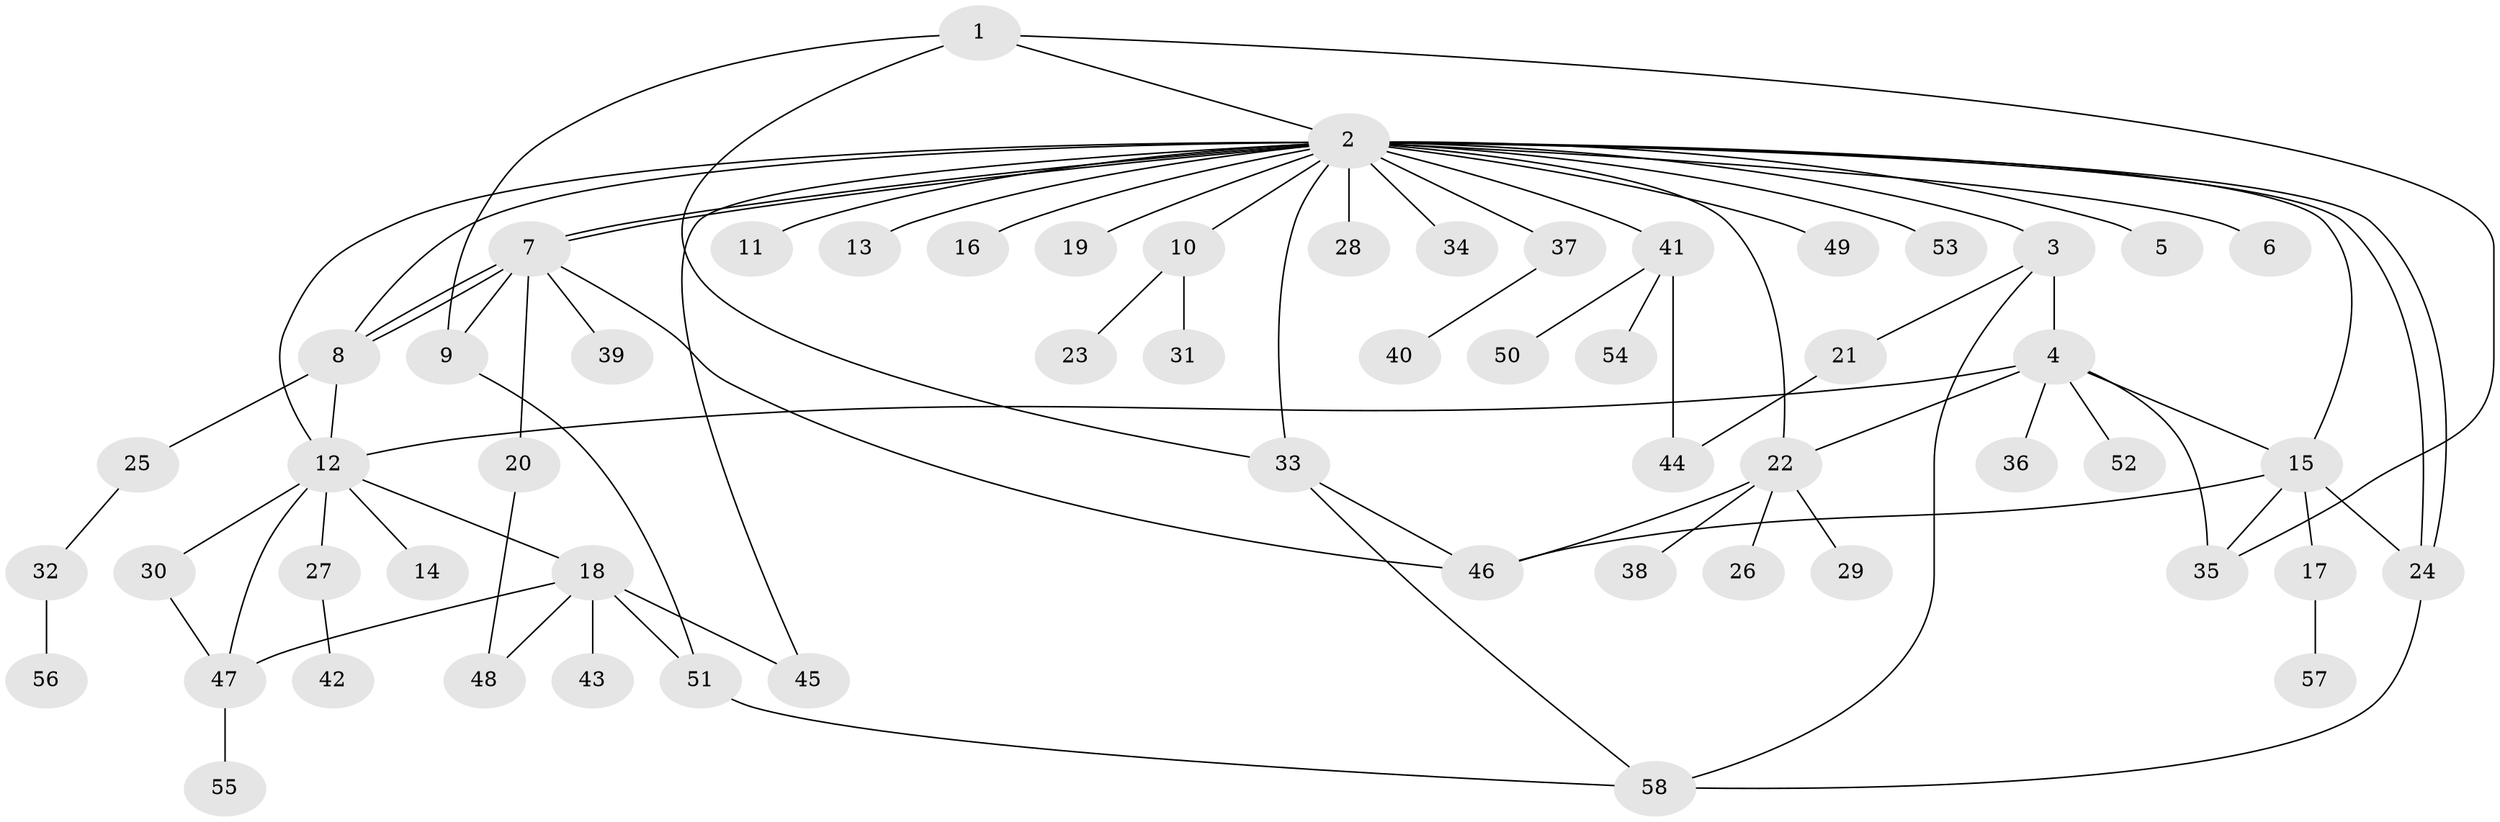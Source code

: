 // Generated by graph-tools (version 1.1) at 2025/48/03/09/25 04:48:07]
// undirected, 58 vertices, 82 edges
graph export_dot {
graph [start="1"]
  node [color=gray90,style=filled];
  1;
  2;
  3;
  4;
  5;
  6;
  7;
  8;
  9;
  10;
  11;
  12;
  13;
  14;
  15;
  16;
  17;
  18;
  19;
  20;
  21;
  22;
  23;
  24;
  25;
  26;
  27;
  28;
  29;
  30;
  31;
  32;
  33;
  34;
  35;
  36;
  37;
  38;
  39;
  40;
  41;
  42;
  43;
  44;
  45;
  46;
  47;
  48;
  49;
  50;
  51;
  52;
  53;
  54;
  55;
  56;
  57;
  58;
  1 -- 2;
  1 -- 9;
  1 -- 33;
  1 -- 35;
  2 -- 3;
  2 -- 5;
  2 -- 6;
  2 -- 7;
  2 -- 7;
  2 -- 8;
  2 -- 10;
  2 -- 11;
  2 -- 12;
  2 -- 13;
  2 -- 15;
  2 -- 16;
  2 -- 19;
  2 -- 22;
  2 -- 24;
  2 -- 24;
  2 -- 28;
  2 -- 33;
  2 -- 34;
  2 -- 37;
  2 -- 41;
  2 -- 45;
  2 -- 49;
  2 -- 53;
  3 -- 4;
  3 -- 21;
  3 -- 58;
  4 -- 12;
  4 -- 15;
  4 -- 22;
  4 -- 35;
  4 -- 36;
  4 -- 52;
  7 -- 8;
  7 -- 8;
  7 -- 9;
  7 -- 20;
  7 -- 39;
  7 -- 46;
  8 -- 12;
  8 -- 25;
  9 -- 51;
  10 -- 23;
  10 -- 31;
  12 -- 14;
  12 -- 18;
  12 -- 27;
  12 -- 30;
  12 -- 47;
  15 -- 17;
  15 -- 24;
  15 -- 35;
  15 -- 46;
  17 -- 57;
  18 -- 43;
  18 -- 45;
  18 -- 47;
  18 -- 48;
  18 -- 51;
  20 -- 48;
  21 -- 44;
  22 -- 26;
  22 -- 29;
  22 -- 38;
  22 -- 46;
  24 -- 58;
  25 -- 32;
  27 -- 42;
  30 -- 47;
  32 -- 56;
  33 -- 46;
  33 -- 58;
  37 -- 40;
  41 -- 44;
  41 -- 50;
  41 -- 54;
  47 -- 55;
  51 -- 58;
}
